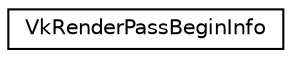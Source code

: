 digraph "Graphical Class Hierarchy"
{
 // LATEX_PDF_SIZE
  edge [fontname="Helvetica",fontsize="10",labelfontname="Helvetica",labelfontsize="10"];
  node [fontname="Helvetica",fontsize="10",shape=record];
  rankdir="LR";
  Node0 [label="VkRenderPassBeginInfo",height=0.2,width=0.4,color="black", fillcolor="white", style="filled",URL="$structVkRenderPassBeginInfo.html",tooltip=" "];
}
